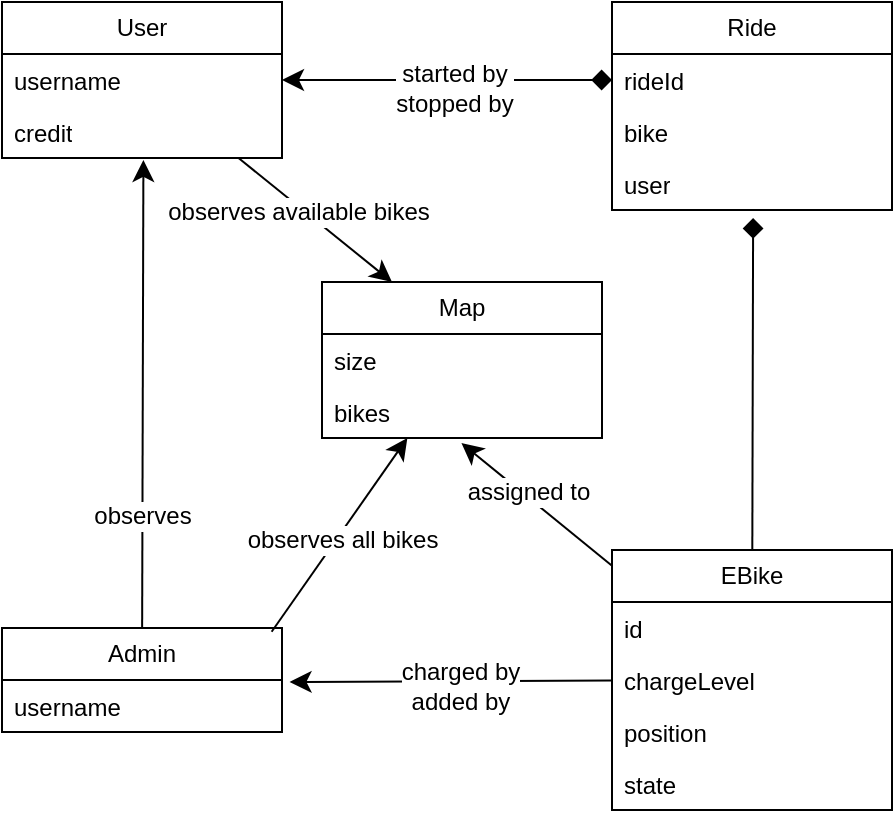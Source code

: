 <mxfile version="24.8.6">
  <diagram name="Page-1" id="9G3Cq2p0rAFrvRAO1Ul2">
    <mxGraphModel dx="639" dy="581" grid="1" gridSize="10" guides="1" tooltips="1" connect="1" arrows="1" fold="1" page="1" pageScale="1" pageWidth="850" pageHeight="1100" math="0" shadow="0">
      <root>
        <mxCell id="0" />
        <mxCell id="1" parent="0" />
        <mxCell id="a9QtjJB9Hh4zNfCUaIWb-33" style="edgeStyle=none;curved=1;rounded=0;orthogonalLoop=1;jettySize=auto;html=1;entryX=0;entryY=0.5;entryDx=0;entryDy=0;fontSize=12;startSize=8;endSize=8;endArrow=diamond;endFill=1;startArrow=classic;startFill=1;" edge="1" parent="1" source="a9QtjJB9Hh4zNfCUaIWb-4" target="a9QtjJB9Hh4zNfCUaIWb-16">
          <mxGeometry relative="1" as="geometry" />
        </mxCell>
        <mxCell id="a9QtjJB9Hh4zNfCUaIWb-34" value="started by&lt;div&gt;stopped by&lt;/div&gt;" style="edgeLabel;html=1;align=center;verticalAlign=middle;resizable=0;points=[];fontSize=12;" vertex="1" connectable="0" parent="a9QtjJB9Hh4zNfCUaIWb-33">
          <mxGeometry x="0.039" y="-4" relative="1" as="geometry">
            <mxPoint as="offset" />
          </mxGeometry>
        </mxCell>
        <mxCell id="a9QtjJB9Hh4zNfCUaIWb-50" style="edgeStyle=none;curved=1;rounded=0;orthogonalLoop=1;jettySize=auto;html=1;entryX=0.25;entryY=0;entryDx=0;entryDy=0;fontSize=12;startSize=8;endSize=8;" edge="1" parent="1" source="a9QtjJB9Hh4zNfCUaIWb-4" target="a9QtjJB9Hh4zNfCUaIWb-20">
          <mxGeometry relative="1" as="geometry" />
        </mxCell>
        <mxCell id="a9QtjJB9Hh4zNfCUaIWb-51" value="observes available bikes" style="edgeLabel;html=1;align=center;verticalAlign=middle;resizable=0;points=[];fontSize=12;" vertex="1" connectable="0" parent="a9QtjJB9Hh4zNfCUaIWb-50">
          <mxGeometry x="-0.184" y="-2" relative="1" as="geometry">
            <mxPoint as="offset" />
          </mxGeometry>
        </mxCell>
        <mxCell id="a9QtjJB9Hh4zNfCUaIWb-4" value="User" style="swimlane;fontStyle=0;childLayout=stackLayout;horizontal=1;startSize=26;fillColor=none;horizontalStack=0;resizeParent=1;resizeParentMax=0;resizeLast=0;collapsible=1;marginBottom=0;whiteSpace=wrap;html=1;" vertex="1" parent="1">
          <mxGeometry x="120" y="200" width="140" height="78" as="geometry">
            <mxRectangle x="120" y="200" width="70" height="30" as="alternateBounds" />
          </mxGeometry>
        </mxCell>
        <mxCell id="a9QtjJB9Hh4zNfCUaIWb-5" value="username" style="text;strokeColor=none;fillColor=none;align=left;verticalAlign=top;spacingLeft=4;spacingRight=4;overflow=hidden;rotatable=0;points=[[0,0.5],[1,0.5]];portConstraint=eastwest;whiteSpace=wrap;html=1;" vertex="1" parent="a9QtjJB9Hh4zNfCUaIWb-4">
          <mxGeometry y="26" width="140" height="26" as="geometry" />
        </mxCell>
        <mxCell id="a9QtjJB9Hh4zNfCUaIWb-6" value="credit" style="text;strokeColor=none;fillColor=none;align=left;verticalAlign=top;spacingLeft=4;spacingRight=4;overflow=hidden;rotatable=0;points=[[0,0.5],[1,0.5]];portConstraint=eastwest;whiteSpace=wrap;html=1;" vertex="1" parent="a9QtjJB9Hh4zNfCUaIWb-4">
          <mxGeometry y="52" width="140" height="26" as="geometry" />
        </mxCell>
        <mxCell id="a9QtjJB9Hh4zNfCUaIWb-8" value="Admin" style="swimlane;fontStyle=0;childLayout=stackLayout;horizontal=1;startSize=26;fillColor=none;horizontalStack=0;resizeParent=1;resizeParentMax=0;resizeLast=0;collapsible=1;marginBottom=0;whiteSpace=wrap;html=1;" vertex="1" parent="1">
          <mxGeometry x="120" y="513" width="140" height="52" as="geometry">
            <mxRectangle x="120" y="513" width="70" height="30" as="alternateBounds" />
          </mxGeometry>
        </mxCell>
        <mxCell id="a9QtjJB9Hh4zNfCUaIWb-9" value="username" style="text;strokeColor=none;fillColor=none;align=left;verticalAlign=top;spacingLeft=4;spacingRight=4;overflow=hidden;rotatable=0;points=[[0,0.5],[1,0.5]];portConstraint=eastwest;whiteSpace=wrap;html=1;" vertex="1" parent="a9QtjJB9Hh4zNfCUaIWb-8">
          <mxGeometry y="26" width="140" height="26" as="geometry" />
        </mxCell>
        <mxCell id="a9QtjJB9Hh4zNfCUaIWb-11" value="EBike" style="swimlane;fontStyle=0;childLayout=stackLayout;horizontal=1;startSize=26;fillColor=none;horizontalStack=0;resizeParent=1;resizeParentMax=0;resizeLast=0;collapsible=1;marginBottom=0;whiteSpace=wrap;html=1;" vertex="1" parent="1">
          <mxGeometry x="425" y="474" width="140" height="130" as="geometry" />
        </mxCell>
        <mxCell id="a9QtjJB9Hh4zNfCUaIWb-12" value="id" style="text;strokeColor=none;fillColor=none;align=left;verticalAlign=top;spacingLeft=4;spacingRight=4;overflow=hidden;rotatable=0;points=[[0,0.5],[1,0.5]];portConstraint=eastwest;whiteSpace=wrap;html=1;" vertex="1" parent="a9QtjJB9Hh4zNfCUaIWb-11">
          <mxGeometry y="26" width="140" height="26" as="geometry" />
        </mxCell>
        <mxCell id="a9QtjJB9Hh4zNfCUaIWb-13" value="chargeLevel" style="text;strokeColor=none;fillColor=none;align=left;verticalAlign=top;spacingLeft=4;spacingRight=4;overflow=hidden;rotatable=0;points=[[0,0.5],[1,0.5]];portConstraint=eastwest;whiteSpace=wrap;html=1;" vertex="1" parent="a9QtjJB9Hh4zNfCUaIWb-11">
          <mxGeometry y="52" width="140" height="26" as="geometry" />
        </mxCell>
        <mxCell id="a9QtjJB9Hh4zNfCUaIWb-19" value="position" style="text;strokeColor=none;fillColor=none;align=left;verticalAlign=top;spacingLeft=4;spacingRight=4;overflow=hidden;rotatable=0;points=[[0,0.5],[1,0.5]];portConstraint=eastwest;whiteSpace=wrap;html=1;" vertex="1" parent="a9QtjJB9Hh4zNfCUaIWb-11">
          <mxGeometry y="78" width="140" height="26" as="geometry" />
        </mxCell>
        <mxCell id="a9QtjJB9Hh4zNfCUaIWb-14" value="state" style="text;strokeColor=none;fillColor=none;align=left;verticalAlign=top;spacingLeft=4;spacingRight=4;overflow=hidden;rotatable=0;points=[[0,0.5],[1,0.5]];portConstraint=eastwest;whiteSpace=wrap;html=1;" vertex="1" parent="a9QtjJB9Hh4zNfCUaIWb-11">
          <mxGeometry y="104" width="140" height="26" as="geometry" />
        </mxCell>
        <mxCell id="a9QtjJB9Hh4zNfCUaIWb-15" value="Ride" style="swimlane;fontStyle=0;childLayout=stackLayout;horizontal=1;startSize=26;fillColor=none;horizontalStack=0;resizeParent=1;resizeParentMax=0;resizeLast=0;collapsible=1;marginBottom=0;whiteSpace=wrap;html=1;" vertex="1" parent="1">
          <mxGeometry x="425" y="200" width="140" height="104" as="geometry">
            <mxRectangle x="425" y="200" width="70" height="30" as="alternateBounds" />
          </mxGeometry>
        </mxCell>
        <mxCell id="a9QtjJB9Hh4zNfCUaIWb-16" value="&lt;div&gt;rideId&lt;/div&gt;" style="text;strokeColor=none;fillColor=none;align=left;verticalAlign=top;spacingLeft=4;spacingRight=4;overflow=hidden;rotatable=0;points=[[0,0.5],[1,0.5]];portConstraint=eastwest;whiteSpace=wrap;html=1;" vertex="1" parent="a9QtjJB9Hh4zNfCUaIWb-15">
          <mxGeometry y="26" width="140" height="26" as="geometry" />
        </mxCell>
        <mxCell id="a9QtjJB9Hh4zNfCUaIWb-17" value="bike" style="text;strokeColor=none;fillColor=none;align=left;verticalAlign=top;spacingLeft=4;spacingRight=4;overflow=hidden;rotatable=0;points=[[0,0.5],[1,0.5]];portConstraint=eastwest;whiteSpace=wrap;html=1;" vertex="1" parent="a9QtjJB9Hh4zNfCUaIWb-15">
          <mxGeometry y="52" width="140" height="26" as="geometry" />
        </mxCell>
        <mxCell id="a9QtjJB9Hh4zNfCUaIWb-35" value="user&lt;div&gt;&lt;br&gt;&lt;/div&gt;" style="text;strokeColor=none;fillColor=none;align=left;verticalAlign=top;spacingLeft=4;spacingRight=4;overflow=hidden;rotatable=0;points=[[0,0.5],[1,0.5]];portConstraint=eastwest;whiteSpace=wrap;html=1;" vertex="1" parent="a9QtjJB9Hh4zNfCUaIWb-15">
          <mxGeometry y="78" width="140" height="26" as="geometry" />
        </mxCell>
        <mxCell id="a9QtjJB9Hh4zNfCUaIWb-20" value="Map" style="swimlane;fontStyle=0;childLayout=stackLayout;horizontal=1;startSize=26;fillColor=none;horizontalStack=0;resizeParent=1;resizeParentMax=0;resizeLast=0;collapsible=1;marginBottom=0;whiteSpace=wrap;html=1;" vertex="1" parent="1">
          <mxGeometry x="280" y="340" width="140" height="78" as="geometry" />
        </mxCell>
        <mxCell id="a9QtjJB9Hh4zNfCUaIWb-21" value="size" style="text;strokeColor=none;fillColor=none;align=left;verticalAlign=top;spacingLeft=4;spacingRight=4;overflow=hidden;rotatable=0;points=[[0,0.5],[1,0.5]];portConstraint=eastwest;whiteSpace=wrap;html=1;" vertex="1" parent="a9QtjJB9Hh4zNfCUaIWb-20">
          <mxGeometry y="26" width="140" height="26" as="geometry" />
        </mxCell>
        <mxCell id="a9QtjJB9Hh4zNfCUaIWb-22" value="bikes" style="text;strokeColor=none;fillColor=none;align=left;verticalAlign=top;spacingLeft=4;spacingRight=4;overflow=hidden;rotatable=0;points=[[0,0.5],[1,0.5]];portConstraint=eastwest;whiteSpace=wrap;html=1;" vertex="1" parent="a9QtjJB9Hh4zNfCUaIWb-20">
          <mxGeometry y="52" width="140" height="26" as="geometry" />
        </mxCell>
        <mxCell id="a9QtjJB9Hh4zNfCUaIWb-31" style="edgeStyle=none;curved=1;rounded=0;orthogonalLoop=1;jettySize=auto;html=1;entryX=0.504;entryY=1.154;entryDx=0;entryDy=0;entryPerimeter=0;fontSize=12;startSize=8;endSize=8;endArrow=diamond;endFill=1;startArrow=none;startFill=0;" edge="1" parent="1" source="a9QtjJB9Hh4zNfCUaIWb-11" target="a9QtjJB9Hh4zNfCUaIWb-35">
          <mxGeometry relative="1" as="geometry" />
        </mxCell>
        <mxCell id="a9QtjJB9Hh4zNfCUaIWb-37" style="edgeStyle=none;curved=1;rounded=0;orthogonalLoop=1;jettySize=auto;html=1;entryX=1.027;entryY=0.038;entryDx=0;entryDy=0;entryPerimeter=0;fontSize=12;startSize=8;endSize=8;" edge="1" parent="1" source="a9QtjJB9Hh4zNfCUaIWb-13" target="a9QtjJB9Hh4zNfCUaIWb-9">
          <mxGeometry relative="1" as="geometry" />
        </mxCell>
        <mxCell id="a9QtjJB9Hh4zNfCUaIWb-38" value="charged by&lt;div&gt;added by&lt;/div&gt;" style="edgeLabel;html=1;align=center;verticalAlign=middle;resizable=0;points=[];fontSize=12;" vertex="1" connectable="0" parent="a9QtjJB9Hh4zNfCUaIWb-37">
          <mxGeometry x="-0.055" y="2" relative="1" as="geometry">
            <mxPoint as="offset" />
          </mxGeometry>
        </mxCell>
        <mxCell id="a9QtjJB9Hh4zNfCUaIWb-39" style="edgeStyle=none;curved=1;rounded=0;orthogonalLoop=1;jettySize=auto;html=1;entryX=0.498;entryY=1.096;entryDx=0;entryDy=0;entryPerimeter=0;fontSize=12;startSize=8;endSize=8;" edge="1" parent="1" source="a9QtjJB9Hh4zNfCUaIWb-11" target="a9QtjJB9Hh4zNfCUaIWb-22">
          <mxGeometry relative="1" as="geometry" />
        </mxCell>
        <mxCell id="a9QtjJB9Hh4zNfCUaIWb-40" value="assigned to" style="edgeLabel;html=1;align=center;verticalAlign=middle;resizable=0;points=[];fontSize=12;" vertex="1" connectable="0" parent="a9QtjJB9Hh4zNfCUaIWb-39">
          <mxGeometry x="0.158" y="-2" relative="1" as="geometry">
            <mxPoint as="offset" />
          </mxGeometry>
        </mxCell>
        <mxCell id="a9QtjJB9Hh4zNfCUaIWb-44" style="edgeStyle=none;curved=1;rounded=0;orthogonalLoop=1;jettySize=auto;html=1;entryX=0.505;entryY=1.038;entryDx=0;entryDy=0;entryPerimeter=0;fontSize=12;startSize=8;endSize=8;" edge="1" parent="1" source="a9QtjJB9Hh4zNfCUaIWb-8" target="a9QtjJB9Hh4zNfCUaIWb-6">
          <mxGeometry relative="1" as="geometry" />
        </mxCell>
        <mxCell id="a9QtjJB9Hh4zNfCUaIWb-45" value="observes" style="edgeLabel;html=1;align=center;verticalAlign=middle;resizable=0;points=[];fontSize=12;" vertex="1" connectable="0" parent="a9QtjJB9Hh4zNfCUaIWb-44">
          <mxGeometry x="-0.521" relative="1" as="geometry">
            <mxPoint as="offset" />
          </mxGeometry>
        </mxCell>
        <mxCell id="a9QtjJB9Hh4zNfCUaIWb-48" style="edgeStyle=none;curved=1;rounded=0;orthogonalLoop=1;jettySize=auto;html=1;entryX=0.963;entryY=0.036;entryDx=0;entryDy=0;entryPerimeter=0;fontSize=12;startSize=8;endSize=8;startArrow=classic;startFill=1;endArrow=none;endFill=0;" edge="1" parent="1" source="a9QtjJB9Hh4zNfCUaIWb-20" target="a9QtjJB9Hh4zNfCUaIWb-8">
          <mxGeometry relative="1" as="geometry" />
        </mxCell>
        <mxCell id="a9QtjJB9Hh4zNfCUaIWb-49" value="observes all bikes" style="edgeLabel;html=1;align=center;verticalAlign=middle;resizable=0;points=[];fontSize=12;" vertex="1" connectable="0" parent="a9QtjJB9Hh4zNfCUaIWb-48">
          <mxGeometry x="0.03" y="2" relative="1" as="geometry">
            <mxPoint as="offset" />
          </mxGeometry>
        </mxCell>
      </root>
    </mxGraphModel>
  </diagram>
</mxfile>
